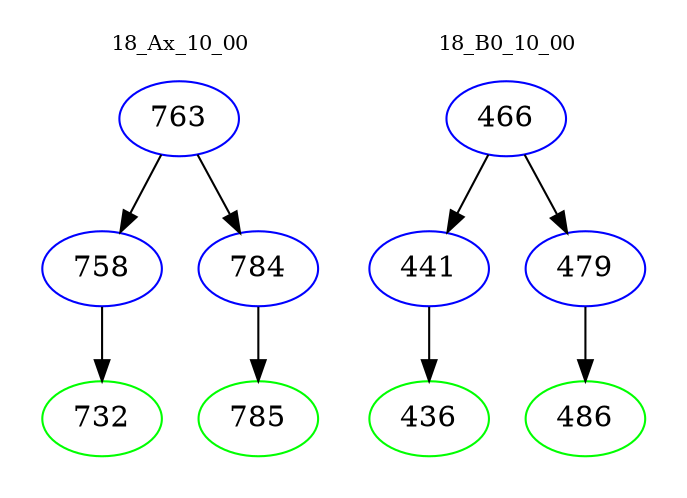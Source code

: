 digraph{
subgraph cluster_0 {
color = white
label = "18_Ax_10_00";
fontsize=10;
T0_763 [label="763", color="blue"]
T0_763 -> T0_758 [color="black"]
T0_758 [label="758", color="blue"]
T0_758 -> T0_732 [color="black"]
T0_732 [label="732", color="green"]
T0_763 -> T0_784 [color="black"]
T0_784 [label="784", color="blue"]
T0_784 -> T0_785 [color="black"]
T0_785 [label="785", color="green"]
}
subgraph cluster_1 {
color = white
label = "18_B0_10_00";
fontsize=10;
T1_466 [label="466", color="blue"]
T1_466 -> T1_441 [color="black"]
T1_441 [label="441", color="blue"]
T1_441 -> T1_436 [color="black"]
T1_436 [label="436", color="green"]
T1_466 -> T1_479 [color="black"]
T1_479 [label="479", color="blue"]
T1_479 -> T1_486 [color="black"]
T1_486 [label="486", color="green"]
}
}
